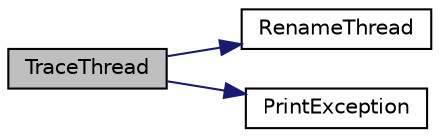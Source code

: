 digraph "TraceThread"
{
  edge [fontname="Helvetica",fontsize="10",labelfontname="Helvetica",labelfontsize="10"];
  node [fontname="Helvetica",fontsize="10",shape=record];
  rankdir="LR";
  Node1303 [label="TraceThread",height=0.2,width=0.4,color="black", fillcolor="grey75", style="filled", fontcolor="black"];
  Node1303 -> Node1304 [color="midnightblue",fontsize="10",style="solid",fontname="Helvetica"];
  Node1304 [label="RenameThread",height=0.2,width=0.4,color="black", fillcolor="white", style="filled",URL="$util_8h.html#a85fc1244e0bd3c91ee7a1c05ed10ebbb"];
  Node1303 -> Node1305 [color="midnightblue",fontsize="10",style="solid",fontname="Helvetica"];
  Node1305 [label="PrintException",height=0.2,width=0.4,color="black", fillcolor="white", style="filled",URL="$util_8h.html#a379b2307f40ae5dba4dd56a0156fa36e"];
}
